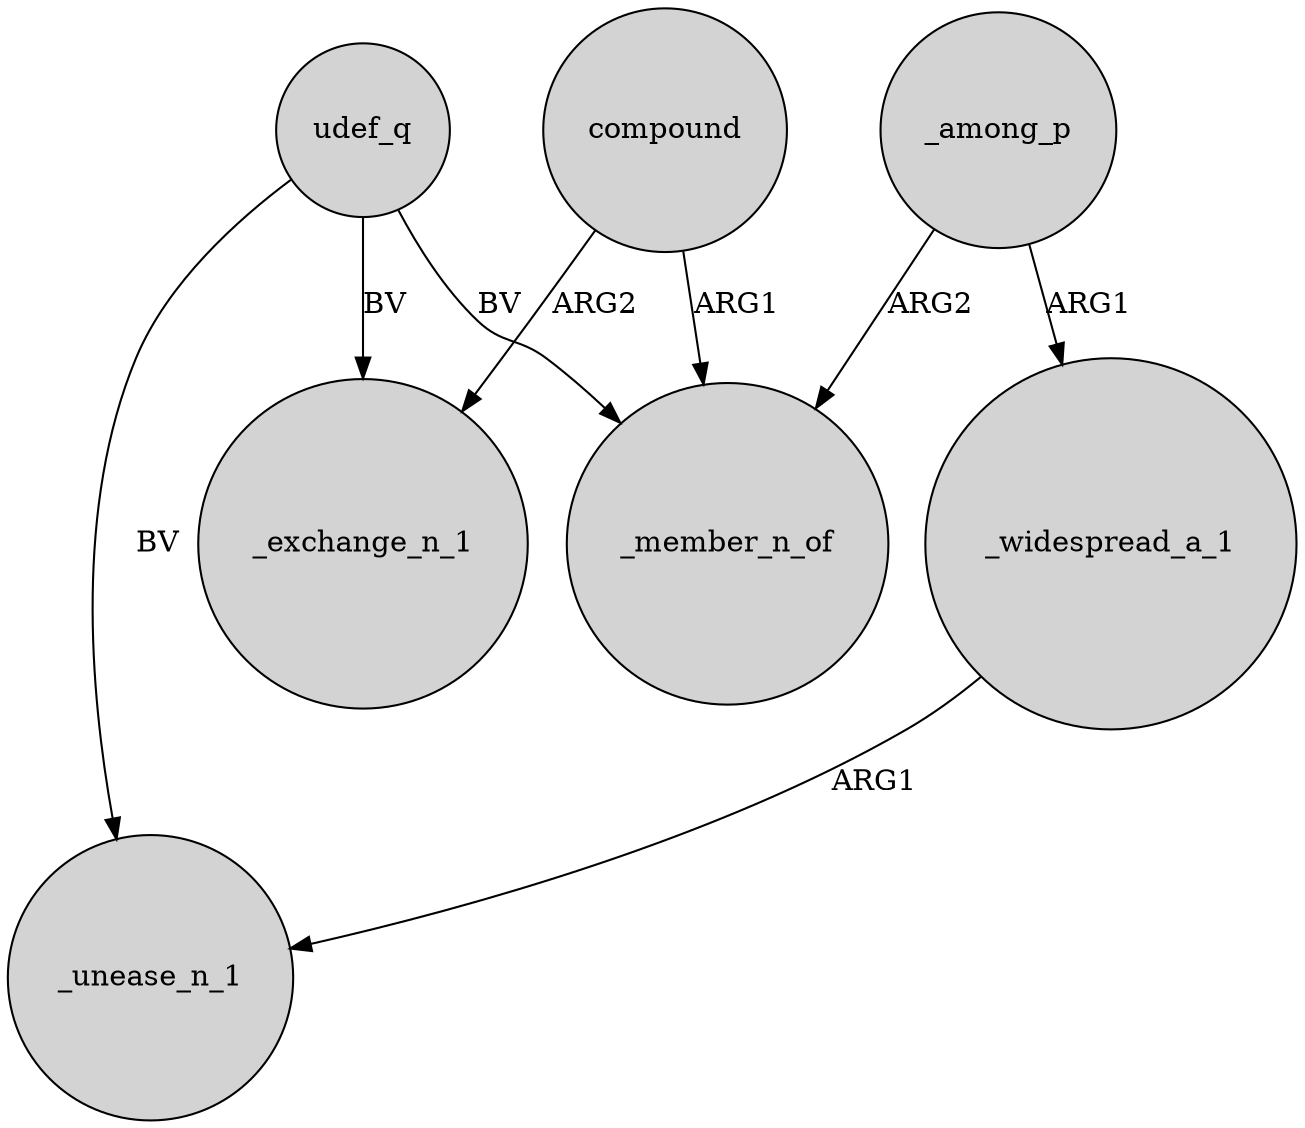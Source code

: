 digraph {
	node [shape=circle style=filled]
	_widespread_a_1 -> _unease_n_1 [label=ARG1]
	udef_q -> _exchange_n_1 [label=BV]
	udef_q -> _member_n_of [label=BV]
	_among_p -> _member_n_of [label=ARG2]
	compound -> _exchange_n_1 [label=ARG2]
	_among_p -> _widespread_a_1 [label=ARG1]
	compound -> _member_n_of [label=ARG1]
	udef_q -> _unease_n_1 [label=BV]
}
